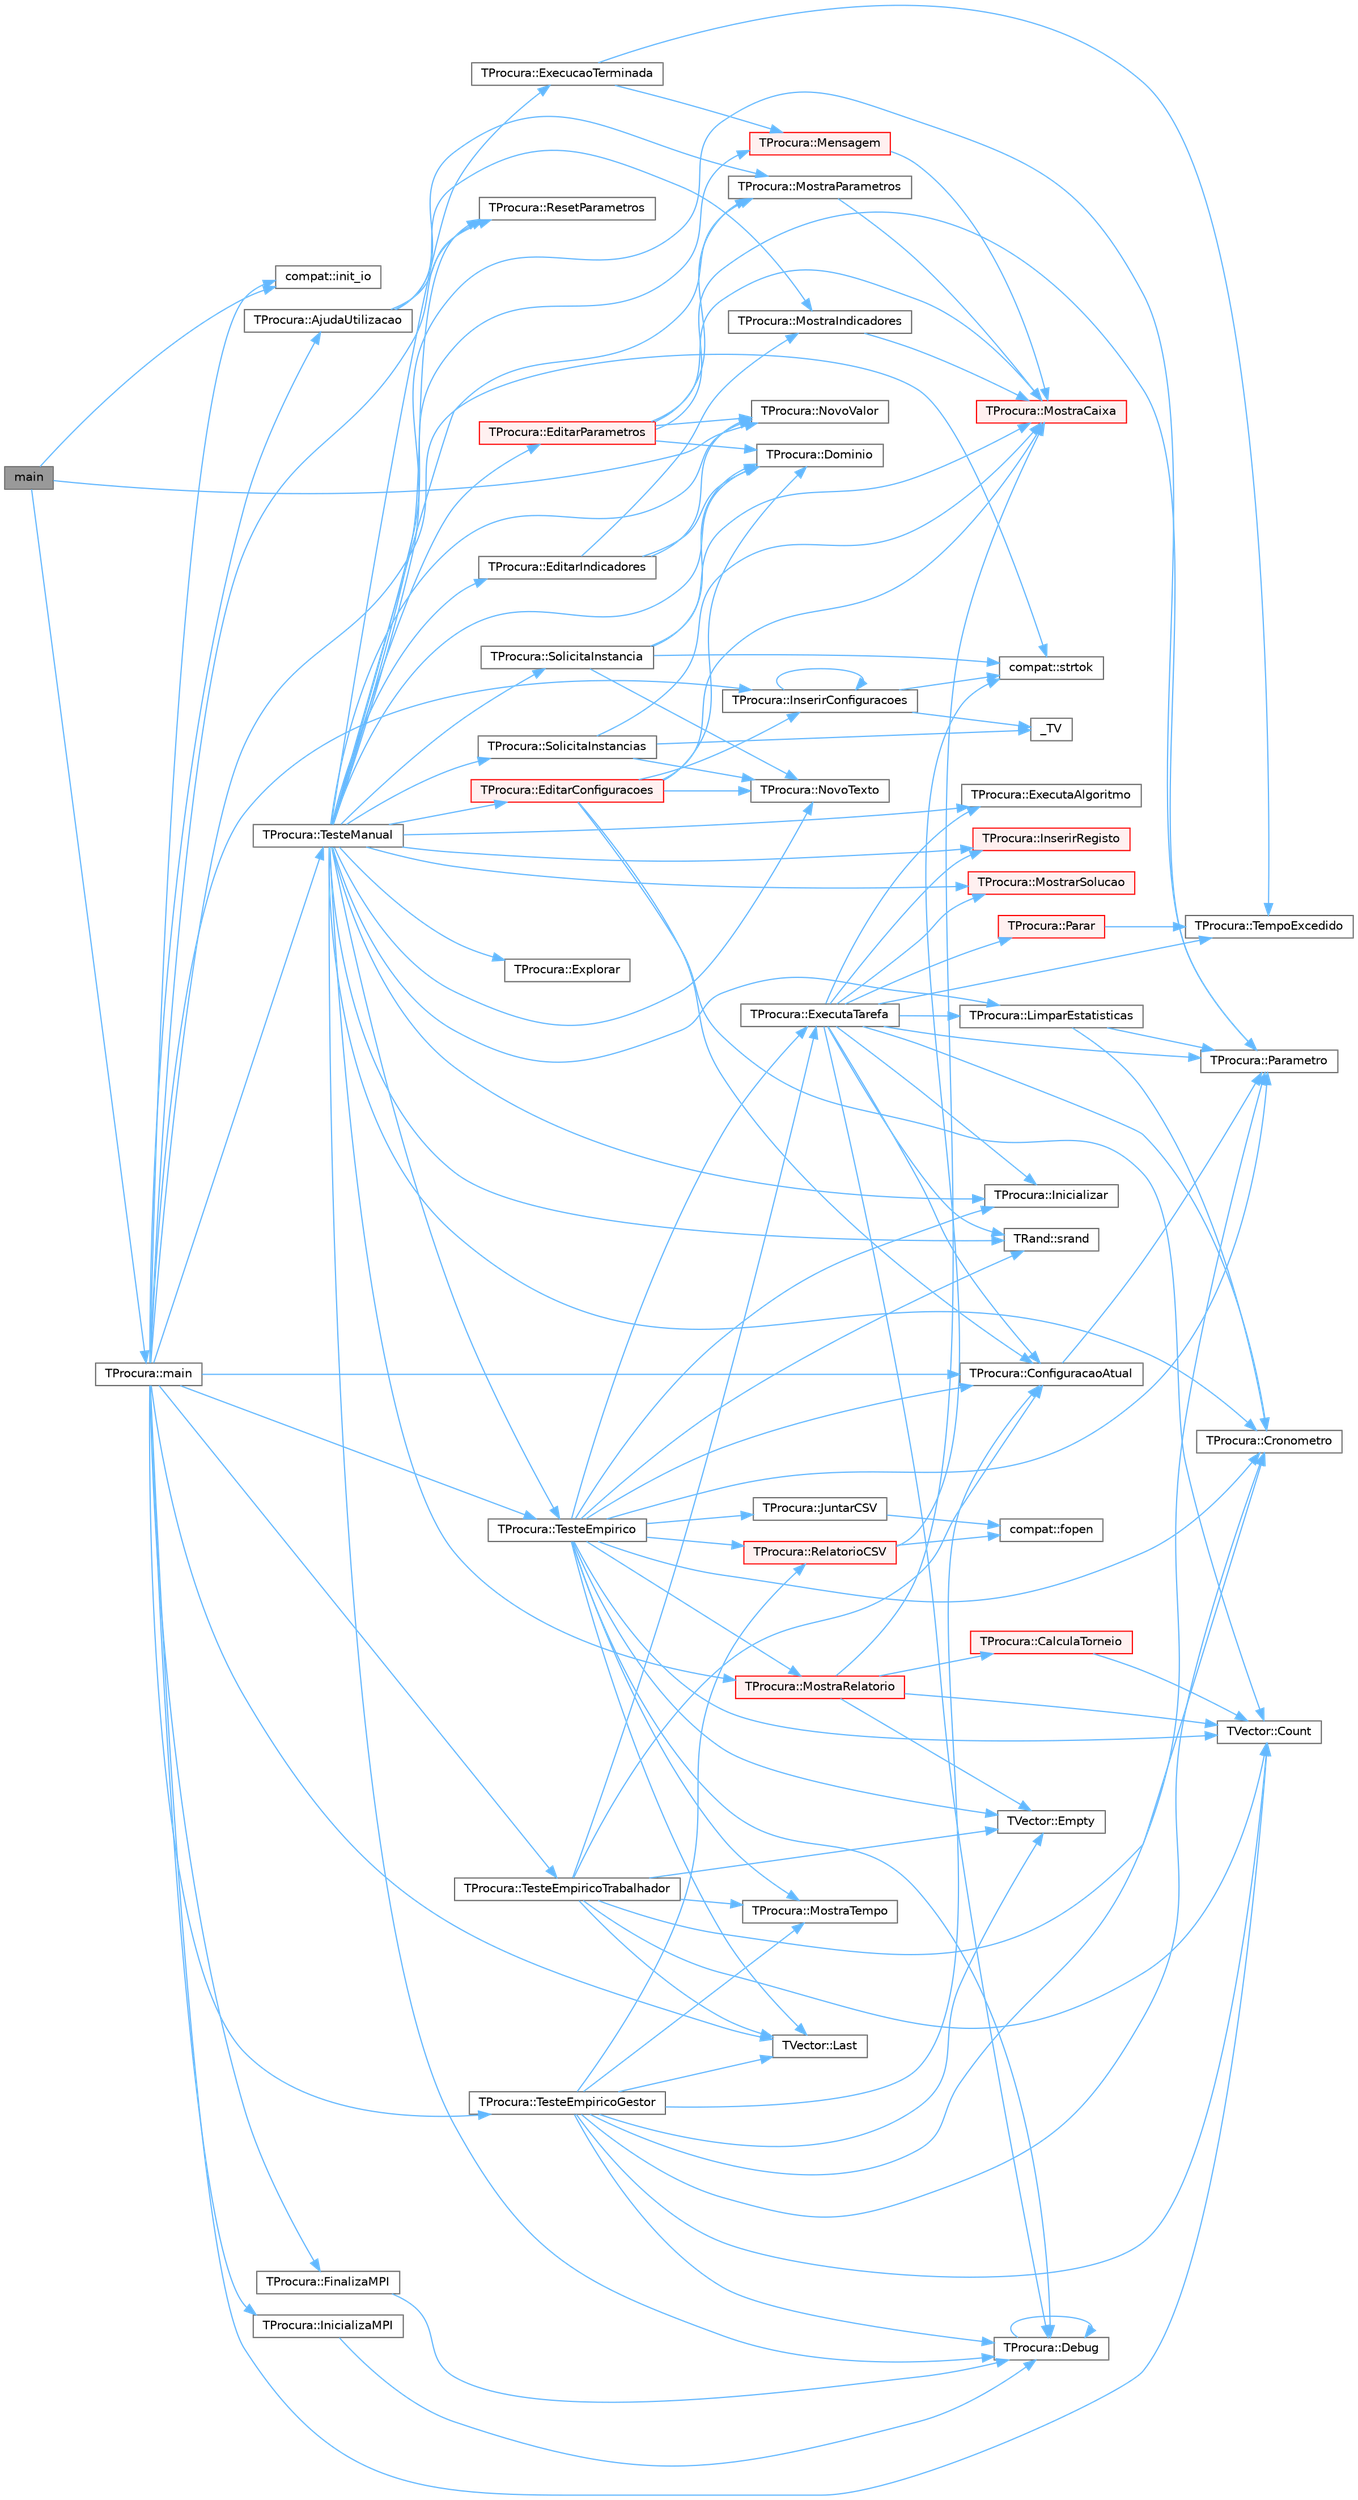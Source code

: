 digraph "main"
{
 // LATEX_PDF_SIZE
  bgcolor="transparent";
  edge [fontname=Helvetica,fontsize=10,labelfontname=Helvetica,labelfontsize=10];
  node [fontname=Helvetica,fontsize=10,shape=box,height=0.2,width=0.4];
  rankdir="LR";
  Node1 [id="Node000001",label="main",height=0.2,width=0.4,color="gray40", fillcolor="grey60", style="filled", fontcolor="black",tooltip=" "];
  Node1 -> Node2 [id="edge1_Node000001_Node000002",color="steelblue1",style="solid",tooltip=" "];
  Node2 [id="Node000002",label="compat::init_io",height=0.2,width=0.4,color="grey40", fillcolor="white", style="filled",URL="$namespacecompat.html#a4458d9a13083e2a6ae1b6c659c4043cc",tooltip=" "];
  Node1 -> Node3 [id="edge2_Node000001_Node000003",color="steelblue1",style="solid",tooltip=" "];
  Node3 [id="Node000003",label="TProcura::main",height=0.2,width=0.4,color="grey40", fillcolor="white", style="filled",URL="$classTProcura.html#aad1499e49cf6757569aeabd9c3fb2a8c",tooltip="Inicializa a interação com o utilizador."];
  Node3 -> Node4 [id="edge3_Node000003_Node000004",color="steelblue1",style="solid",tooltip=" "];
  Node4 [id="Node000004",label="TProcura::AjudaUtilizacao",height=0.2,width=0.4,color="grey40", fillcolor="white", style="filled",URL="$classTProcura.html#adc4d653fe0feb6033083adc5d19e7fb5",tooltip="Mostra ajuda de utilização do programa."];
  Node4 -> Node5 [id="edge4_Node000004_Node000005",color="steelblue1",style="solid",tooltip=" "];
  Node5 [id="Node000005",label="TProcura::MostraIndicadores",height=0.2,width=0.4,color="grey40", fillcolor="white", style="filled",URL="$classTProcura.html#a99f5cf1c59ce543a58d802a1ac907299",tooltip="Mostra os indicadores definidos."];
  Node5 -> Node6 [id="edge5_Node000005_Node000006",color="steelblue1",style="solid",tooltip=" "];
  Node6 [id="Node000006",label="TProcura::MostraCaixa",height=0.2,width=0.4,color="red", fillcolor="#FFF0F0", style="filled",URL="$classTProcura.html#afa633176f014aeed4be467dbd50060c2",tooltip=" "];
  Node4 -> Node8 [id="edge6_Node000004_Node000008",color="steelblue1",style="solid",tooltip=" "];
  Node8 [id="Node000008",label="TProcura::MostraParametros",height=0.2,width=0.4,color="grey40", fillcolor="white", style="filled",URL="$classTProcura.html#ae7fa07f03b8e5a201e35023ba7724b82",tooltip="Mostra os parâmetros atuais."];
  Node8 -> Node6 [id="edge7_Node000008_Node000006",color="steelblue1",style="solid",tooltip=" "];
  Node4 -> Node9 [id="edge8_Node000004_Node000009",color="steelblue1",style="solid",tooltip=" "];
  Node9 [id="Node000009",label="TProcura::ResetParametros",height=0.2,width=0.4,color="grey40", fillcolor="white", style="filled",URL="$classTProcura.html#a6b870a79b10bf2523bdb37c4b06bb871",tooltip="Inicializa os parametros, indicadores e instâncias."];
  Node3 -> Node10 [id="edge9_Node000003_Node000010",color="steelblue1",style="solid",tooltip=" "];
  Node10 [id="Node000010",label="TProcura::ConfiguracaoAtual",height=0.2,width=0.4,color="grey40", fillcolor="white", style="filled",URL="$classTProcura.html#ac1d9f06b12765a02290050af15463186",tooltip="Grava ou lê a configuração atual."];
  Node10 -> Node11 [id="edge10_Node000010_Node000011",color="steelblue1",style="solid",tooltip=" "];
  Node11 [id="Node000011",label="TProcura::Parametro",height=0.2,width=0.4,color="grey40", fillcolor="white", style="filled",URL="$classTProcura.html#a0e9e692f29af8a5d5279a8647c800437",tooltip=" "];
  Node3 -> Node12 [id="edge11_Node000003_Node000012",color="steelblue1",style="solid",tooltip=" "];
  Node12 [id="Node000012",label="TVector::Count",height=0.2,width=0.4,color="grey40", fillcolor="white", style="filled",URL="$classTVector.html#ac3c744d84543ca6e32859eb7dfccfeef",tooltip=" "];
  Node3 -> Node13 [id="edge12_Node000003_Node000013",color="steelblue1",style="solid",tooltip=" "];
  Node13 [id="Node000013",label="TProcura::FinalizaMPI",height=0.2,width=0.4,color="grey40", fillcolor="white", style="filled",URL="$classTProcura.html#a5f946d1f7a89ca3c50fbb80477966607",tooltip="Finaliza o ambiente MPI, se aplicável."];
  Node13 -> Node14 [id="edge13_Node000013_Node000014",color="steelblue1",style="solid",tooltip=" "];
  Node14 [id="Node000014",label="TProcura::Debug",height=0.2,width=0.4,color="grey40", fillcolor="white", style="filled",URL="$classTProcura.html#a0c5676c1b54ab6bdc1045b98aeafe456",tooltip="Mostra o estado no ecrã, para debug."];
  Node14 -> Node14 [id="edge14_Node000014_Node000014",color="steelblue1",style="solid",tooltip=" "];
  Node3 -> Node15 [id="edge15_Node000003_Node000015",color="steelblue1",style="solid",tooltip=" "];
  Node15 [id="Node000015",label="TProcura::InicializaMPI",height=0.2,width=0.4,color="grey40", fillcolor="white", style="filled",URL="$classTProcura.html#a99028e43382ddefb3660942deb95608d",tooltip="Inicializa o ambiente MPI, se aplicável."];
  Node15 -> Node14 [id="edge16_Node000015_Node000014",color="steelblue1",style="solid",tooltip=" "];
  Node3 -> Node2 [id="edge17_Node000003_Node000002",color="steelblue1",style="solid",tooltip=" "];
  Node3 -> Node16 [id="edge18_Node000003_Node000016",color="steelblue1",style="solid",tooltip=" "];
  Node16 [id="Node000016",label="TProcura::InserirConfiguracoes",height=0.2,width=0.4,color="grey40", fillcolor="white", style="filled",URL="$classTProcura.html#a662c7ff8ba62bb5745a7ee0ec92eea13",tooltip="Insere configurações a partir de uma string."];
  Node16 -> Node17 [id="edge19_Node000016_Node000017",color="steelblue1",style="solid",tooltip=" "];
  Node17 [id="Node000017",label="_TV",height=0.2,width=0.4,color="grey40", fillcolor="white", style="filled",URL="$TVector_8h.html#a442726d787e600d83bb1f358840dcb3a",tooltip=" "];
  Node16 -> Node16 [id="edge20_Node000016_Node000016",color="steelblue1",style="solid",tooltip=" "];
  Node16 -> Node18 [id="edge21_Node000016_Node000018",color="steelblue1",style="solid",tooltip=" "];
  Node18 [id="Node000018",label="compat::strtok",height=0.2,width=0.4,color="grey40", fillcolor="white", style="filled",URL="$namespacecompat.html#a342aea1a38c4383aedcc7fea5e68048a",tooltip=" "];
  Node3 -> Node19 [id="edge22_Node000003_Node000019",color="steelblue1",style="solid",tooltip=" "];
  Node19 [id="Node000019",label="TVector::Last",height=0.2,width=0.4,color="grey40", fillcolor="white", style="filled",URL="$classTVector.html#aa304d639c79ef2842f9951846c6292e3",tooltip=" "];
  Node3 -> Node9 [id="edge23_Node000003_Node000009",color="steelblue1",style="solid",tooltip=" "];
  Node3 -> Node18 [id="edge24_Node000003_Node000018",color="steelblue1",style="solid",tooltip=" "];
  Node3 -> Node20 [id="edge25_Node000003_Node000020",color="steelblue1",style="solid",tooltip=" "];
  Node20 [id="Node000020",label="TProcura::TesteEmpirico",height=0.2,width=0.4,color="grey40", fillcolor="white", style="filled",URL="$classTProcura.html#ae98922e2f7f8bb6e487af0a1e4f84336",tooltip="Executa testes empíricos, em todas as configurações guardadas, nas instâncias selecionadas."];
  Node20 -> Node10 [id="edge26_Node000020_Node000010",color="steelblue1",style="solid",tooltip=" "];
  Node20 -> Node12 [id="edge27_Node000020_Node000012",color="steelblue1",style="solid",tooltip=" "];
  Node20 -> Node21 [id="edge28_Node000020_Node000021",color="steelblue1",style="solid",tooltip=" "];
  Node21 [id="Node000021",label="TProcura::Cronometro",height=0.2,width=0.4,color="grey40", fillcolor="white", style="filled",URL="$classTProcura.html#adb09aa964fe750da7a383318cd0f48a0",tooltip="retorna o tempo em segundos desde que o cronómetro foi inicializado"];
  Node20 -> Node14 [id="edge29_Node000020_Node000014",color="steelblue1",style="solid",tooltip=" "];
  Node20 -> Node22 [id="edge30_Node000020_Node000022",color="steelblue1",style="solid",tooltip=" "];
  Node22 [id="Node000022",label="TVector::Empty",height=0.2,width=0.4,color="grey40", fillcolor="white", style="filled",URL="$classTVector.html#a4f242a23bca606a1d0c8f75115b1fde9",tooltip=" "];
  Node20 -> Node23 [id="edge31_Node000020_Node000023",color="steelblue1",style="solid",tooltip=" "];
  Node23 [id="Node000023",label="TProcura::ExecutaTarefa",height=0.2,width=0.4,color="grey40", fillcolor="white", style="filled",URL="$classTProcura.html#a2c3c5fdff8277b04a219156dec0f068b",tooltip="Executa uma tarefa num teste empírico."];
  Node23 -> Node10 [id="edge32_Node000023_Node000010",color="steelblue1",style="solid",tooltip=" "];
  Node23 -> Node21 [id="edge33_Node000023_Node000021",color="steelblue1",style="solid",tooltip=" "];
  Node23 -> Node14 [id="edge34_Node000023_Node000014",color="steelblue1",style="solid",tooltip=" "];
  Node23 -> Node24 [id="edge35_Node000023_Node000024",color="steelblue1",style="solid",tooltip=" "];
  Node24 [id="Node000024",label="TProcura::ExecutaAlgoritmo",height=0.2,width=0.4,color="grey40", fillcolor="white", style="filled",URL="$classTProcura.html#a1297806db02da2a44794883a6f427965",tooltip="Executa o algoritmo com os parametros atuais."];
  Node23 -> Node25 [id="edge36_Node000023_Node000025",color="steelblue1",style="solid",tooltip=" "];
  Node25 [id="Node000025",label="TProcura::Inicializar",height=0.2,width=0.4,color="grey40", fillcolor="white", style="filled",URL="$classTProcura.html#a1af0e64ed79d99972d8d48fadf839f43",tooltip="Coloca o objecto no estado inicial da procura."];
  Node23 -> Node26 [id="edge37_Node000023_Node000026",color="steelblue1",style="solid",tooltip=" "];
  Node26 [id="Node000026",label="TProcura::InserirRegisto",height=0.2,width=0.4,color="red", fillcolor="#FFF0F0", style="filled",URL="$classTProcura.html#acd7a254a5057023a21b9909053c36f24",tooltip="Insere um novo registo de resultados."];
  Node23 -> Node30 [id="edge38_Node000023_Node000030",color="steelblue1",style="solid",tooltip=" "];
  Node30 [id="Node000030",label="TProcura::LimparEstatisticas",height=0.2,width=0.4,color="grey40", fillcolor="white", style="filled",URL="$classTProcura.html#ae82e7be02923531e7ead26b1b25cec0f",tooltip="Chapar antes da execução do algoritmo. Limpa valores estatísticos, e fixa o instante limite de tempo ..."];
  Node30 -> Node21 [id="edge39_Node000030_Node000021",color="steelblue1",style="solid",tooltip=" "];
  Node30 -> Node11 [id="edge40_Node000030_Node000011",color="steelblue1",style="solid",tooltip=" "];
  Node23 -> Node31 [id="edge41_Node000023_Node000031",color="steelblue1",style="solid",tooltip=" "];
  Node31 [id="Node000031",label="TProcura::MostrarSolucao",height=0.2,width=0.4,color="red", fillcolor="#FFF0F0", style="filled",URL="$classTProcura.html#a014a294d094430b113ffb36e64a74d97",tooltip="definir para visualizar a solução"];
  Node23 -> Node11 [id="edge42_Node000023_Node000011",color="steelblue1",style="solid",tooltip=" "];
  Node23 -> Node32 [id="edge43_Node000023_Node000032",color="steelblue1",style="solid",tooltip=" "];
  Node32 [id="Node000032",label="TProcura::Parar",height=0.2,width=0.4,color="red", fillcolor="#FFF0F0", style="filled",URL="$classTProcura.html#a7952e187e1b0ae0ca52edab157223179",tooltip="Verifica se a procura deve ser interrompida."];
  Node32 -> Node34 [id="edge44_Node000032_Node000034",color="steelblue1",style="solid",tooltip=" "];
  Node34 [id="Node000034",label="TProcura::TempoExcedido",height=0.2,width=0.4,color="grey40", fillcolor="white", style="filled",URL="$classTProcura.html#afa3015ac104b603930d3f60a34c09fff",tooltip=" "];
  Node23 -> Node35 [id="edge45_Node000023_Node000035",color="steelblue1",style="solid",tooltip=" "];
  Node35 [id="Node000035",label="TRand::srand",height=0.2,width=0.4,color="grey40", fillcolor="white", style="filled",URL="$namespaceTRand.html#ad0b319d6f58ab6820b001b4e3d3ae245",tooltip="Inicializa a semente da geração pseudo-aleatória."];
  Node23 -> Node34 [id="edge46_Node000023_Node000034",color="steelblue1",style="solid",tooltip=" "];
  Node20 -> Node25 [id="edge47_Node000020_Node000025",color="steelblue1",style="solid",tooltip=" "];
  Node20 -> Node36 [id="edge48_Node000020_Node000036",color="steelblue1",style="solid",tooltip=" "];
  Node36 [id="Node000036",label="TProcura::JuntarCSV",height=0.2,width=0.4,color="grey40", fillcolor="white", style="filled",URL="$classTProcura.html#aa47aff45144b528adaecdb654c498844",tooltip="Juntar ficheiros CSV gerados por diferentes processos MPI em um único ficheiro."];
  Node36 -> Node37 [id="edge49_Node000036_Node000037",color="steelblue1",style="solid",tooltip=" "];
  Node37 [id="Node000037",label="compat::fopen",height=0.2,width=0.4,color="grey40", fillcolor="white", style="filled",URL="$namespacecompat.html#a00b22acc72899dbcb64f43ad8ec8b41d",tooltip=" "];
  Node20 -> Node19 [id="edge50_Node000020_Node000019",color="steelblue1",style="solid",tooltip=" "];
  Node20 -> Node38 [id="edge51_Node000020_Node000038",color="steelblue1",style="solid",tooltip=" "];
  Node38 [id="Node000038",label="TProcura::MostraRelatorio",height=0.2,width=0.4,color="red", fillcolor="#FFF0F0", style="filled",URL="$classTProcura.html#a8efec796677c8e25ad8bdb56a1082e2d",tooltip="Mostra um relatório dos resultados."];
  Node38 -> Node39 [id="edge52_Node000038_Node000039",color="steelblue1",style="solid",tooltip=" "];
  Node39 [id="Node000039",label="TProcura::CalculaTorneio",height=0.2,width=0.4,color="red", fillcolor="#FFF0F0", style="filled",URL="$classTProcura.html#ac1beda871dff742fdb49ae150cda24e3",tooltip="Calcula o torneio entre várias configurações."];
  Node39 -> Node12 [id="edge53_Node000039_Node000012",color="steelblue1",style="solid",tooltip=" "];
  Node38 -> Node12 [id="edge54_Node000038_Node000012",color="steelblue1",style="solid",tooltip=" "];
  Node38 -> Node22 [id="edge55_Node000038_Node000022",color="steelblue1",style="solid",tooltip=" "];
  Node38 -> Node6 [id="edge56_Node000038_Node000006",color="steelblue1",style="solid",tooltip=" "];
  Node20 -> Node46 [id="edge57_Node000020_Node000046",color="steelblue1",style="solid",tooltip=" "];
  Node46 [id="Node000046",label="TProcura::MostraTempo",height=0.2,width=0.4,color="grey40", fillcolor="white", style="filled",URL="$classTProcura.html#a3bfb17b3b826cc2f593f950a227c3049",tooltip="Mostra tempo num formato humano."];
  Node20 -> Node11 [id="edge58_Node000020_Node000011",color="steelblue1",style="solid",tooltip=" "];
  Node20 -> Node47 [id="edge59_Node000020_Node000047",color="steelblue1",style="solid",tooltip=" "];
  Node47 [id="Node000047",label="TProcura::RelatorioCSV",height=0.2,width=0.4,color="red", fillcolor="#FFF0F0", style="filled",URL="$classTProcura.html#ab29731e4c9c1d57ccf72740d7d96ec32",tooltip="Gera um relatório CSV com os resultados."];
  Node47 -> Node37 [id="edge60_Node000047_Node000037",color="steelblue1",style="solid",tooltip=" "];
  Node47 -> Node18 [id="edge61_Node000047_Node000018",color="steelblue1",style="solid",tooltip=" "];
  Node20 -> Node35 [id="edge62_Node000020_Node000035",color="steelblue1",style="solid",tooltip=" "];
  Node3 -> Node49 [id="edge63_Node000003_Node000049",color="steelblue1",style="solid",tooltip=" "];
  Node49 [id="Node000049",label="TProcura::TesteEmpiricoGestor",height=0.2,width=0.4,color="grey40", fillcolor="white", style="filled",URL="$classTProcura.html#afd7217164b5ffce15f1949138f469fdb",tooltip="Teste empírico com modo mestre-escravo (este é o mestre)"];
  Node49 -> Node10 [id="edge64_Node000049_Node000010",color="steelblue1",style="solid",tooltip=" "];
  Node49 -> Node12 [id="edge65_Node000049_Node000012",color="steelblue1",style="solid",tooltip=" "];
  Node49 -> Node21 [id="edge66_Node000049_Node000021",color="steelblue1",style="solid",tooltip=" "];
  Node49 -> Node14 [id="edge67_Node000049_Node000014",color="steelblue1",style="solid",tooltip=" "];
  Node49 -> Node22 [id="edge68_Node000049_Node000022",color="steelblue1",style="solid",tooltip=" "];
  Node49 -> Node19 [id="edge69_Node000049_Node000019",color="steelblue1",style="solid",tooltip=" "];
  Node49 -> Node46 [id="edge70_Node000049_Node000046",color="steelblue1",style="solid",tooltip=" "];
  Node49 -> Node11 [id="edge71_Node000049_Node000011",color="steelblue1",style="solid",tooltip=" "];
  Node49 -> Node47 [id="edge72_Node000049_Node000047",color="steelblue1",style="solid",tooltip=" "];
  Node3 -> Node50 [id="edge73_Node000003_Node000050",color="steelblue1",style="solid",tooltip=" "];
  Node50 [id="Node000050",label="TProcura::TesteEmpiricoTrabalhador",height=0.2,width=0.4,color="grey40", fillcolor="white", style="filled",URL="$classTProcura.html#a1b444fbb9aa1d6bf3df277df3f289587",tooltip="Teste empírico com modo mestre-escravo (este é o escravo)"];
  Node50 -> Node10 [id="edge74_Node000050_Node000010",color="steelblue1",style="solid",tooltip=" "];
  Node50 -> Node12 [id="edge75_Node000050_Node000012",color="steelblue1",style="solid",tooltip=" "];
  Node50 -> Node21 [id="edge76_Node000050_Node000021",color="steelblue1",style="solid",tooltip=" "];
  Node50 -> Node22 [id="edge77_Node000050_Node000022",color="steelblue1",style="solid",tooltip=" "];
  Node50 -> Node23 [id="edge78_Node000050_Node000023",color="steelblue1",style="solid",tooltip=" "];
  Node50 -> Node19 [id="edge79_Node000050_Node000019",color="steelblue1",style="solid",tooltip=" "];
  Node50 -> Node46 [id="edge80_Node000050_Node000046",color="steelblue1",style="solid",tooltip=" "];
  Node3 -> Node51 [id="edge81_Node000003_Node000051",color="steelblue1",style="solid",tooltip=" "];
  Node51 [id="Node000051",label="TProcura::TesteManual",height=0.2,width=0.4,color="grey40", fillcolor="white", style="filled",URL="$classTProcura.html#a5fdf4e8f76e59eb83fbc274fa61e34af",tooltip="Inicializa a interação com o utilizador."];
  Node51 -> Node21 [id="edge82_Node000051_Node000021",color="steelblue1",style="solid",tooltip=" "];
  Node51 -> Node14 [id="edge83_Node000051_Node000014",color="steelblue1",style="solid",tooltip=" "];
  Node51 -> Node52 [id="edge84_Node000051_Node000052",color="steelblue1",style="solid",tooltip=" "];
  Node52 [id="Node000052",label="TProcura::Dominio",height=0.2,width=0.4,color="grey40", fillcolor="white", style="filled",URL="$classTProcura.html#a12cd67e1b86ed4d6a6c47c652c0cd9bf",tooltip="Limita o domínio de um parâmetro inteiro."];
  Node51 -> Node53 [id="edge85_Node000051_Node000053",color="steelblue1",style="solid",tooltip=" "];
  Node53 [id="Node000053",label="TProcura::EditarConfiguracoes",height=0.2,width=0.4,color="red", fillcolor="#FFF0F0", style="filled",URL="$classTProcura.html#ae559b54c7ff363280df914fec988794f",tooltip="Permite ao utilizador editar as configurações."];
  Node53 -> Node10 [id="edge86_Node000053_Node000010",color="steelblue1",style="solid",tooltip=" "];
  Node53 -> Node12 [id="edge87_Node000053_Node000012",color="steelblue1",style="solid",tooltip=" "];
  Node53 -> Node52 [id="edge88_Node000053_Node000052",color="steelblue1",style="solid",tooltip=" "];
  Node53 -> Node16 [id="edge89_Node000053_Node000016",color="steelblue1",style="solid",tooltip=" "];
  Node53 -> Node6 [id="edge90_Node000053_Node000006",color="steelblue1",style="solid",tooltip=" "];
  Node53 -> Node56 [id="edge91_Node000053_Node000056",color="steelblue1",style="solid",tooltip=" "];
  Node56 [id="Node000056",label="TProcura::NovoTexto",height=0.2,width=0.4,color="grey40", fillcolor="white", style="filled",URL="$classTProcura.html#a17fa21564876d313f79b4376ce7366a1",tooltip=" "];
  Node51 -> Node57 [id="edge92_Node000051_Node000057",color="steelblue1",style="solid",tooltip=" "];
  Node57 [id="Node000057",label="TProcura::EditarIndicadores",height=0.2,width=0.4,color="grey40", fillcolor="white", style="filled",URL="$classTProcura.html#a8f5d1ccb82a33db762fbb8400eeacf39",tooltip="Permite ao utilizador editar os indicadores a utilizar."];
  Node57 -> Node52 [id="edge93_Node000057_Node000052",color="steelblue1",style="solid",tooltip=" "];
  Node57 -> Node5 [id="edge94_Node000057_Node000005",color="steelblue1",style="solid",tooltip=" "];
  Node57 -> Node58 [id="edge95_Node000057_Node000058",color="steelblue1",style="solid",tooltip=" "];
  Node58 [id="Node000058",label="TProcura::NovoValor",height=0.2,width=0.4,color="grey40", fillcolor="white", style="filled",URL="$classTProcura.html#a9918a19f3cead7c9c6bd28f19ff31b0e",tooltip=" "];
  Node51 -> Node59 [id="edge96_Node000051_Node000059",color="steelblue1",style="solid",tooltip=" "];
  Node59 [id="Node000059",label="TProcura::EditarParametros",height=0.2,width=0.4,color="red", fillcolor="#FFF0F0", style="filled",URL="$classTProcura.html#ab044dca559e3c04e5cec68647af2c7c4",tooltip="Permite ao utilizador editar os parâmetros."];
  Node59 -> Node52 [id="edge97_Node000059_Node000052",color="steelblue1",style="solid",tooltip=" "];
  Node59 -> Node6 [id="edge98_Node000059_Node000006",color="steelblue1",style="solid",tooltip=" "];
  Node59 -> Node8 [id="edge99_Node000059_Node000008",color="steelblue1",style="solid",tooltip=" "];
  Node59 -> Node58 [id="edge100_Node000059_Node000058",color="steelblue1",style="solid",tooltip=" "];
  Node59 -> Node11 [id="edge101_Node000059_Node000011",color="steelblue1",style="solid",tooltip=" "];
  Node51 -> Node60 [id="edge102_Node000051_Node000060",color="steelblue1",style="solid",tooltip=" "];
  Node60 [id="Node000060",label="TProcura::ExecucaoTerminada",height=0.2,width=0.4,color="grey40", fillcolor="white", style="filled",URL="$classTProcura.html#a86985c8dc9a0e0bd375a4148f6ea6de7",tooltip="Chamar após a execução do algoritmo. Grava o tempo consumido."];
  Node60 -> Node61 [id="edge103_Node000060_Node000061",color="steelblue1",style="solid",tooltip=" "];
  Node61 [id="Node000061",label="TProcura::Mensagem",height=0.2,width=0.4,color="red", fillcolor="#FFF0F0", style="filled",URL="$classTProcura.html#a8367fcda807ebad51f2475eba9adf3a3",tooltip=" "];
  Node61 -> Node6 [id="edge104_Node000061_Node000006",color="steelblue1",style="solid",tooltip=" "];
  Node60 -> Node34 [id="edge105_Node000060_Node000034",color="steelblue1",style="solid",tooltip=" "];
  Node51 -> Node24 [id="edge106_Node000051_Node000024",color="steelblue1",style="solid",tooltip=" "];
  Node51 -> Node62 [id="edge107_Node000051_Node000062",color="steelblue1",style="solid",tooltip=" "];
  Node62 [id="Node000062",label="TProcura::Explorar",height=0.2,width=0.4,color="grey40", fillcolor="white", style="filled",URL="$classTProcura.html#abd93e2ba1f58d3ee7bef74845cee99fb",tooltip="definir para explorar manualmente os dados (não definido em TProcura, apenas em TProcuraConstrutiva)"];
  Node51 -> Node25 [id="edge108_Node000051_Node000025",color="steelblue1",style="solid",tooltip=" "];
  Node51 -> Node26 [id="edge109_Node000051_Node000026",color="steelblue1",style="solid",tooltip=" "];
  Node51 -> Node30 [id="edge110_Node000051_Node000030",color="steelblue1",style="solid",tooltip=" "];
  Node51 -> Node61 [id="edge111_Node000051_Node000061",color="steelblue1",style="solid",tooltip=" "];
  Node51 -> Node8 [id="edge112_Node000051_Node000008",color="steelblue1",style="solid",tooltip=" "];
  Node51 -> Node38 [id="edge113_Node000051_Node000038",color="steelblue1",style="solid",tooltip=" "];
  Node51 -> Node31 [id="edge114_Node000051_Node000031",color="steelblue1",style="solid",tooltip=" "];
  Node51 -> Node56 [id="edge115_Node000051_Node000056",color="steelblue1",style="solid",tooltip=" "];
  Node51 -> Node58 [id="edge116_Node000051_Node000058",color="steelblue1",style="solid",tooltip=" "];
  Node51 -> Node11 [id="edge117_Node000051_Node000011",color="steelblue1",style="solid",tooltip=" "];
  Node51 -> Node9 [id="edge118_Node000051_Node000009",color="steelblue1",style="solid",tooltip=" "];
  Node51 -> Node63 [id="edge119_Node000051_Node000063",color="steelblue1",style="solid",tooltip=" "];
  Node63 [id="Node000063",label="TProcura::SolicitaInstancia",height=0.2,width=0.4,color="grey40", fillcolor="white", style="filled",URL="$classTProcura.html#ae9f0b921a171a110e6a6fcc209332635",tooltip="Solicita ao utilizador o ID da instância a utilizar, permitindo alterar também o prefixo do ficheiro."];
  Node63 -> Node52 [id="edge120_Node000063_Node000052",color="steelblue1",style="solid",tooltip=" "];
  Node63 -> Node6 [id="edge121_Node000063_Node000006",color="steelblue1",style="solid",tooltip=" "];
  Node63 -> Node56 [id="edge122_Node000063_Node000056",color="steelblue1",style="solid",tooltip=" "];
  Node63 -> Node18 [id="edge123_Node000063_Node000018",color="steelblue1",style="solid",tooltip=" "];
  Node51 -> Node64 [id="edge124_Node000051_Node000064",color="steelblue1",style="solid",tooltip=" "];
  Node64 [id="Node000064",label="TProcura::SolicitaInstancias",height=0.2,width=0.4,color="grey40", fillcolor="white", style="filled",URL="$classTProcura.html#a6941386b767d6f0723c6eb9d27241d69",tooltip="Solicita ao utilizador uma lista de instâncias."];
  Node64 -> Node17 [id="edge125_Node000064_Node000017",color="steelblue1",style="solid",tooltip=" "];
  Node64 -> Node6 [id="edge126_Node000064_Node000006",color="steelblue1",style="solid",tooltip=" "];
  Node64 -> Node56 [id="edge127_Node000064_Node000056",color="steelblue1",style="solid",tooltip=" "];
  Node51 -> Node35 [id="edge128_Node000051_Node000035",color="steelblue1",style="solid",tooltip=" "];
  Node51 -> Node20 [id="edge129_Node000051_Node000020",color="steelblue1",style="solid",tooltip=" "];
  Node1 -> Node58 [id="edge130_Node000001_Node000058",color="steelblue1",style="solid",tooltip=" "];
}
